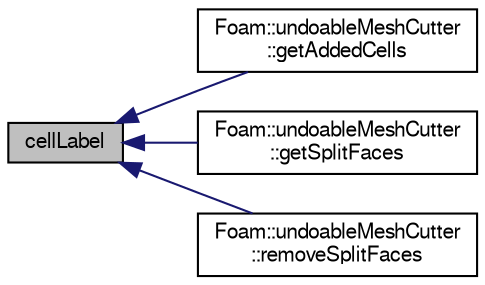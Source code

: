 digraph "cellLabel"
{
  bgcolor="transparent";
  edge [fontname="FreeSans",fontsize="10",labelfontname="FreeSans",labelfontsize="10"];
  node [fontname="FreeSans",fontsize="10",shape=record];
  rankdir="LR";
  Node1 [label="cellLabel",height=0.2,width=0.4,color="black", fillcolor="grey75", style="filled" fontcolor="black"];
  Node1 -> Node2 [dir="back",color="midnightblue",fontsize="10",style="solid",fontname="FreeSans"];
  Node2 [label="Foam::undoableMeshCutter\l::getAddedCells",height=0.2,width=0.4,color="black",URL="$a02663.html#a40cab529f2be9a13c3a42e58c934a750",tooltip="Like getSplitFaces but returns map from original to added cell. "];
  Node1 -> Node3 [dir="back",color="midnightblue",fontsize="10",style="solid",fontname="FreeSans"];
  Node3 [label="Foam::undoableMeshCutter\l::getSplitFaces",height=0.2,width=0.4,color="black",URL="$a02663.html#a45f35918f08160cc9efbc41ce16e8fc1",tooltip="Calculate split faces from current liveCells. Only. "];
  Node1 -> Node4 [dir="back",color="midnightblue",fontsize="10",style="solid",fontname="FreeSans"];
  Node4 [label="Foam::undoableMeshCutter\l::removeSplitFaces",height=0.2,width=0.4,color="black",URL="$a02663.html#afded860e134d9338c8bf9641a8c5e3c2",tooltip="Remove some refinement. Needs to be supplied subset of. "];
}

